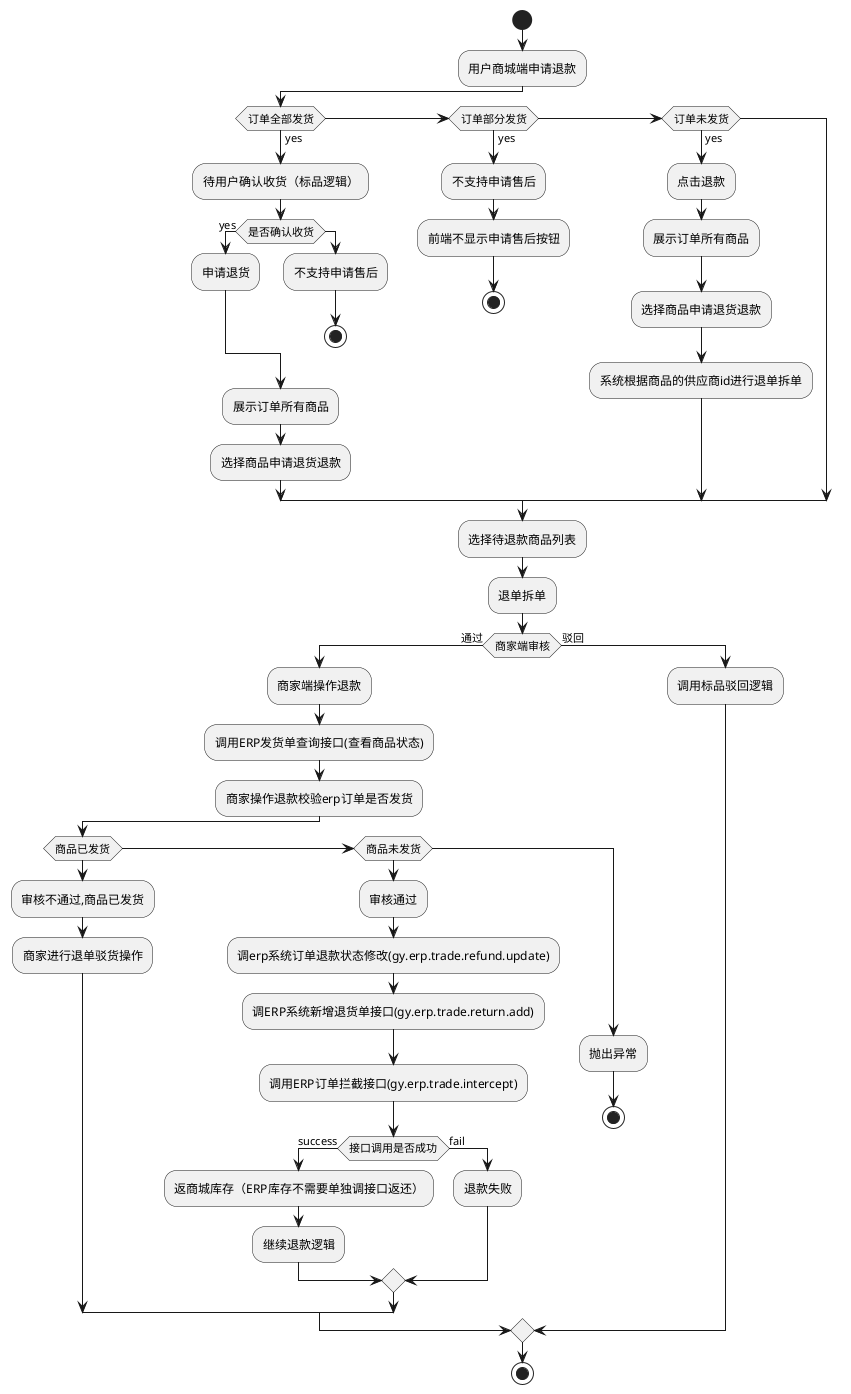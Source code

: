 @startuml
start
:用户商城端申请退款;
if(订单全部发货) then (yes)
   :待用户确认收货（标品逻辑）;
   if (是否确认收货) then (yes)
       :申请退货;
   else
       :不支持申请售后;
       stop;
   endif;
   :展示订单所有商品;
   :选择商品申请退货退款;
elseif(订单部分发货) then (yes)
   :不支持申请售后;
   :前端不显示申请售后按钮;
   stop;
elseif(订单未发货) then (yes)
   :点击退款;
   :展示订单所有商品;
   :选择商品申请退货退款;
   :系统根据商品的供应商id进行退单拆单;
endif;
:选择待退款商品列表;
/'if(判断订单类型) then (ERP订单)
   :调用ERP退款接口(gy.erp.trade.return.add)--待定逻辑;
elseif(商城订单)
   :调用标品退款逻辑;
endif'/
:退单拆单;
if(商家端审核) then (通过)
    :商家端操作退款;
    :调用ERP发货单查询接口(查看商品状态);
    :商家操作退款校验erp订单是否发货;
    if(商品已发货)
        :审核不通过,商品已发货;
        :商家进行退单驳货操作;
    elseif (商品未发货)
        :审核通过;
        :调erp系统订单退款状态修改(gy.erp.trade.refund.update);
        :调ERP系统新增退货单接口(gy.erp.trade.return.add);
        :调用ERP订单拦截接口(gy.erp.trade.intercept);
        if(接口调用是否成功) then (success)
             :返商城库存（ERP库存不需要单独调接口返还）;
             :继续退款逻辑;
        else (fail)
            :退款失败;
        endif;
    else
        :抛出异常;
        stop;
    endif
else (驳回)
    :调用标品驳回逻辑;
endif
stop;
@enduml